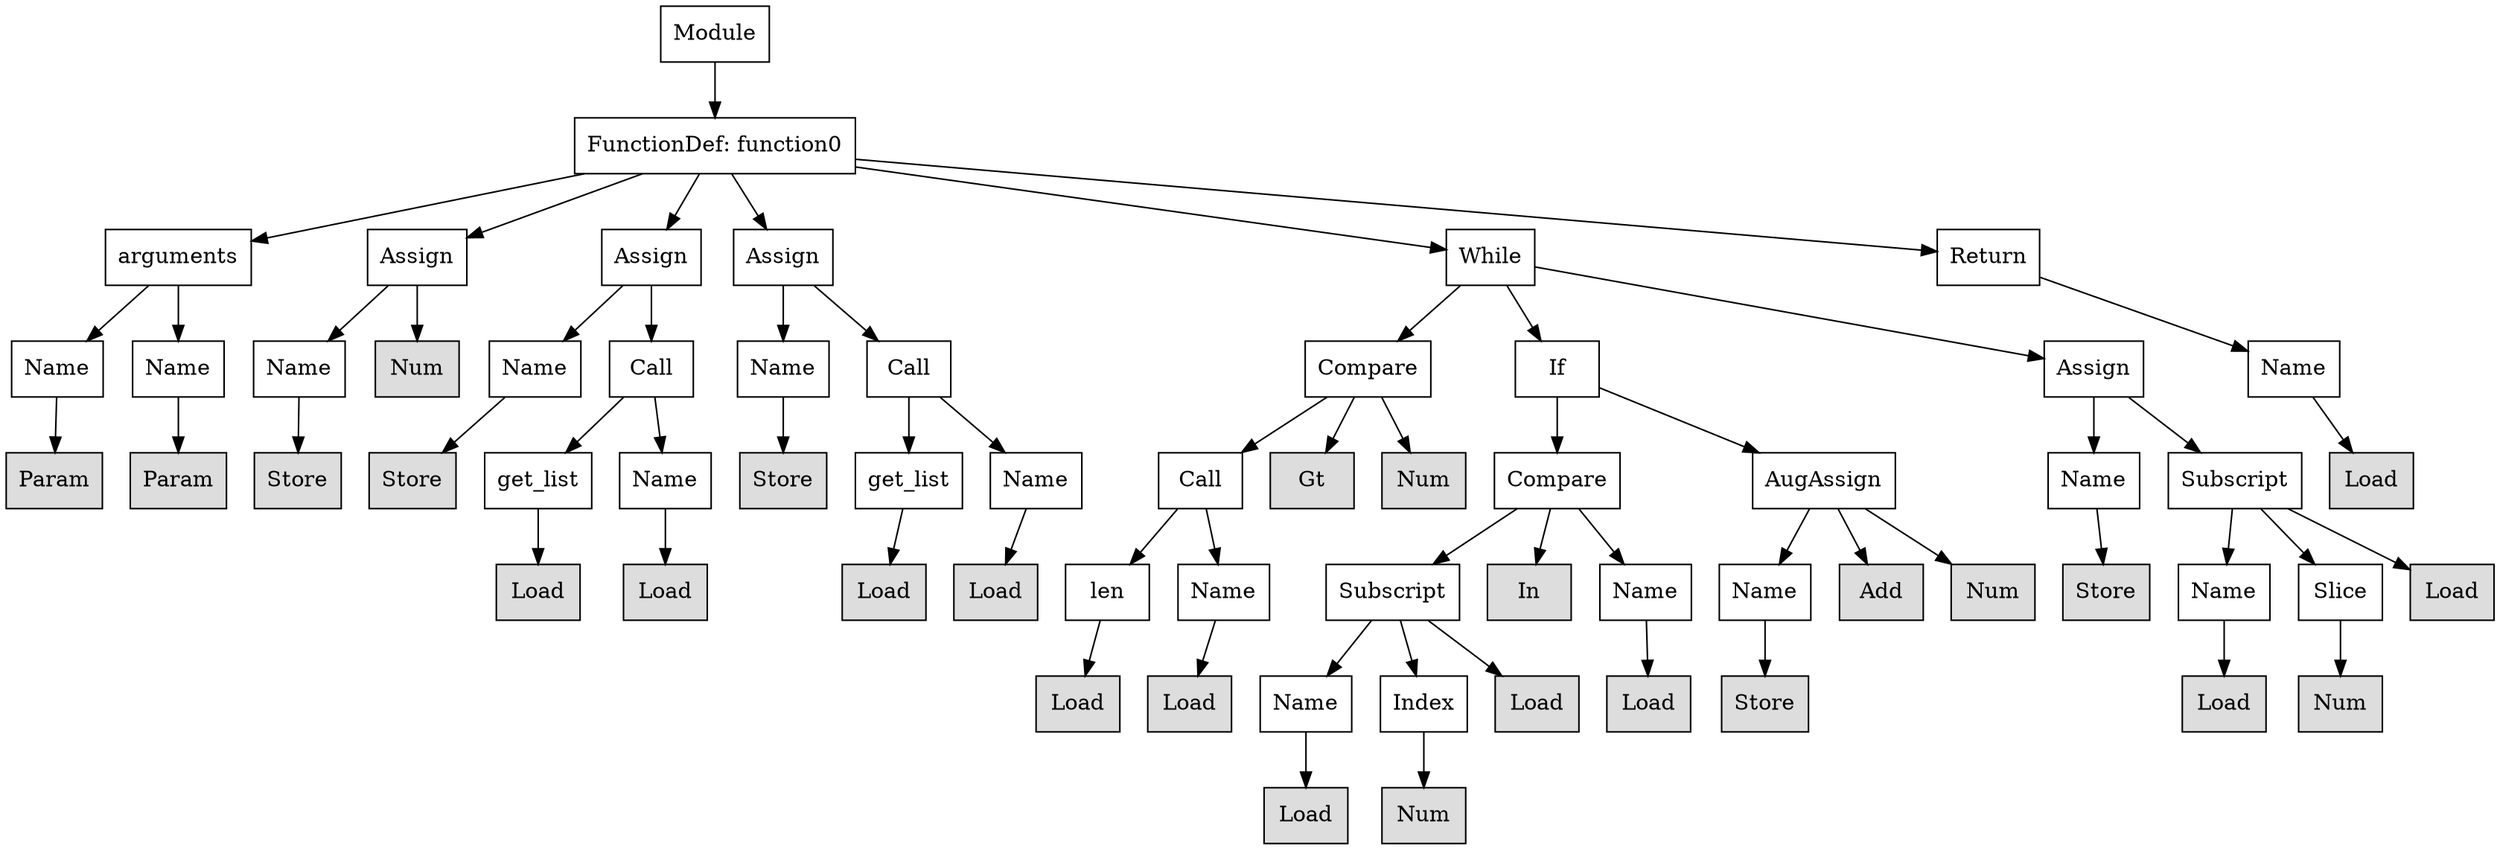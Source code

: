 digraph G {
n0 [shape=rect, label="Module"];
n1 [shape=rect, label="FunctionDef: function0"];
n2 [shape=rect, label="arguments"];
n3 [shape=rect, label="Assign"];
n4 [shape=rect, label="Assign"];
n5 [shape=rect, label="Assign"];
n6 [shape=rect, label="While"];
n7 [shape=rect, label="Return"];
n8 [shape=rect, label="Name"];
n9 [shape=rect, label="Name"];
n10 [shape=rect, label="Name"];
n11 [shape=rect, label="Num" style="filled" fillcolor="#dddddd"];
n12 [shape=rect, label="Name"];
n13 [shape=rect, label="Call"];
n14 [shape=rect, label="Name"];
n15 [shape=rect, label="Call"];
n16 [shape=rect, label="Compare"];
n17 [shape=rect, label="If"];
n18 [shape=rect, label="Assign"];
n19 [shape=rect, label="Name"];
n20 [shape=rect, label="Param" style="filled" fillcolor="#dddddd"];
n21 [shape=rect, label="Param" style="filled" fillcolor="#dddddd"];
n22 [shape=rect, label="Store" style="filled" fillcolor="#dddddd"];
n23 [shape=rect, label="Store" style="filled" fillcolor="#dddddd"];
n24 [shape=rect, label="get_list"];
n25 [shape=rect, label="Name"];
n26 [shape=rect, label="Store" style="filled" fillcolor="#dddddd"];
n27 [shape=rect, label="get_list"];
n28 [shape=rect, label="Name"];
n29 [shape=rect, label="Call"];
n30 [shape=rect, label="Gt" style="filled" fillcolor="#dddddd"];
n31 [shape=rect, label="Num" style="filled" fillcolor="#dddddd"];
n32 [shape=rect, label="Compare"];
n33 [shape=rect, label="AugAssign"];
n34 [shape=rect, label="Name"];
n35 [shape=rect, label="Subscript"];
n36 [shape=rect, label="Load" style="filled" fillcolor="#dddddd"];
n37 [shape=rect, label="Load" style="filled" fillcolor="#dddddd"];
n38 [shape=rect, label="Load" style="filled" fillcolor="#dddddd"];
n39 [shape=rect, label="Load" style="filled" fillcolor="#dddddd"];
n40 [shape=rect, label="Load" style="filled" fillcolor="#dddddd"];
n41 [shape=rect, label="len"];
n42 [shape=rect, label="Name"];
n43 [shape=rect, label="Subscript"];
n44 [shape=rect, label="In" style="filled" fillcolor="#dddddd"];
n45 [shape=rect, label="Name"];
n46 [shape=rect, label="Name"];
n47 [shape=rect, label="Add" style="filled" fillcolor="#dddddd"];
n48 [shape=rect, label="Num" style="filled" fillcolor="#dddddd"];
n49 [shape=rect, label="Store" style="filled" fillcolor="#dddddd"];
n50 [shape=rect, label="Name"];
n51 [shape=rect, label="Slice"];
n52 [shape=rect, label="Load" style="filled" fillcolor="#dddddd"];
n53 [shape=rect, label="Load" style="filled" fillcolor="#dddddd"];
n54 [shape=rect, label="Load" style="filled" fillcolor="#dddddd"];
n55 [shape=rect, label="Name"];
n56 [shape=rect, label="Index"];
n57 [shape=rect, label="Load" style="filled" fillcolor="#dddddd"];
n58 [shape=rect, label="Load" style="filled" fillcolor="#dddddd"];
n59 [shape=rect, label="Store" style="filled" fillcolor="#dddddd"];
n60 [shape=rect, label="Load" style="filled" fillcolor="#dddddd"];
n61 [shape=rect, label="Num" style="filled" fillcolor="#dddddd"];
n62 [shape=rect, label="Load" style="filled" fillcolor="#dddddd"];
n63 [shape=rect, label="Num" style="filled" fillcolor="#dddddd"];
n0 -> n1;
n1 -> n2;
n1 -> n3;
n1 -> n4;
n1 -> n5;
n1 -> n6;
n1 -> n7;
n2 -> n8;
n2 -> n9;
n3 -> n10;
n3 -> n11;
n4 -> n12;
n4 -> n13;
n5 -> n14;
n5 -> n15;
n6 -> n16;
n6 -> n17;
n6 -> n18;
n7 -> n19;
n8 -> n20;
n9 -> n21;
n10 -> n22;
n12 -> n23;
n13 -> n24;
n13 -> n25;
n14 -> n26;
n15 -> n27;
n15 -> n28;
n16 -> n29;
n16 -> n30;
n16 -> n31;
n17 -> n32;
n17 -> n33;
n18 -> n34;
n18 -> n35;
n19 -> n36;
n24 -> n37;
n25 -> n38;
n27 -> n39;
n28 -> n40;
n29 -> n41;
n29 -> n42;
n32 -> n43;
n32 -> n44;
n32 -> n45;
n33 -> n46;
n33 -> n47;
n33 -> n48;
n34 -> n49;
n35 -> n50;
n35 -> n51;
n35 -> n52;
n41 -> n53;
n42 -> n54;
n43 -> n55;
n43 -> n56;
n43 -> n57;
n45 -> n58;
n46 -> n59;
n50 -> n60;
n51 -> n61;
n55 -> n62;
n56 -> n63;
}
